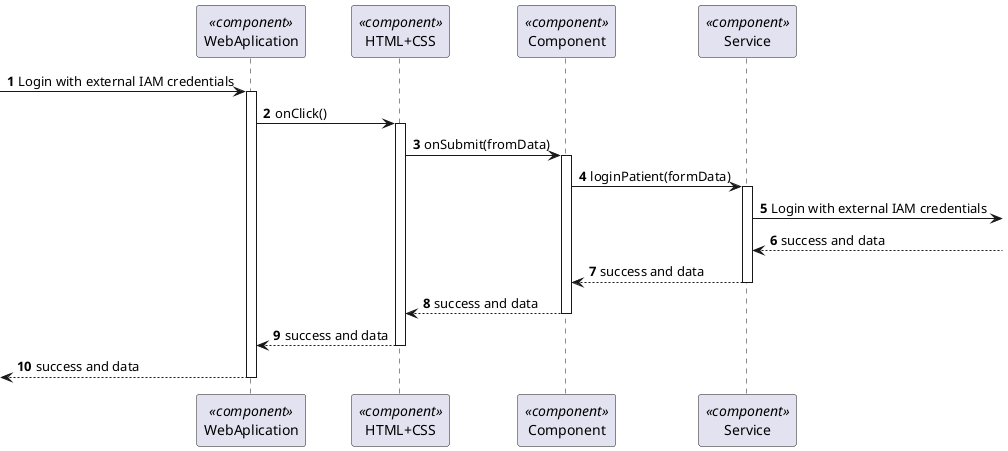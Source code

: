@startuml 5.1.3
skinparam packageStyle rectangle
skinparam shadowing false

autonumber

participant "WebAplication" as FE <<component>>
participant "HTML+CSS" as HT <<component>>
participant "Component" as CM <<component>>
participant "Service" as SERV <<component>>





-> FE : Login with external IAM credentials
activate FE

FE -> HT : onClick()
activate HT

HT -> CM : onSubmit(fromData)
activate CM

CM -> SERV : loginPatient(formData)
activate SERV

SERV -> : Login with external IAM credentials

 SERV <--: success and data


 SERV--> CM : success and data

deactivate  SERV

 CM --> HT : success and data
  deactivate CM
 HT --> FE : success and data

deactivate HT


<-- FE   : success and data
deactivate FE

@enduml